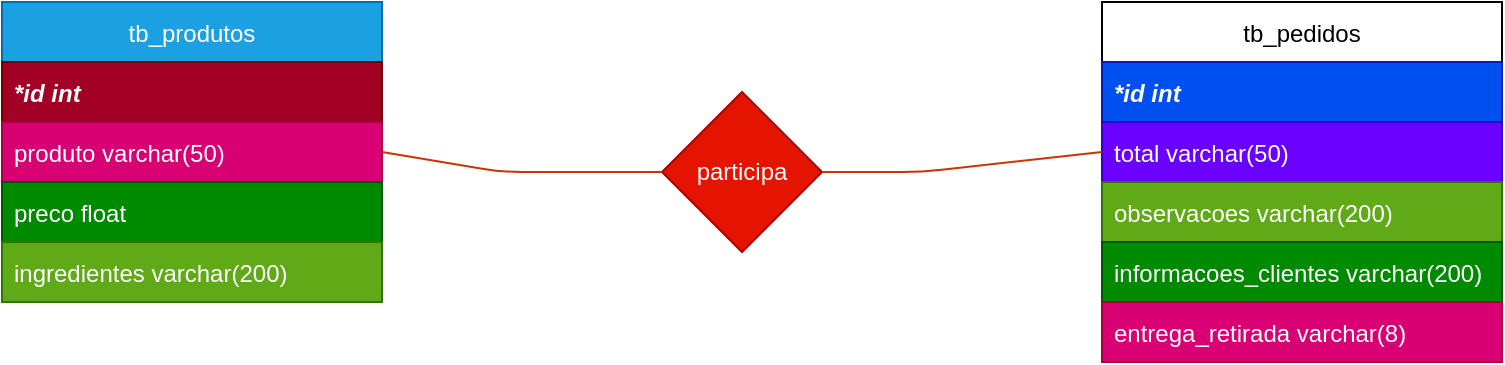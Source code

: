 <mxfile>
    <diagram id="xz9pXUsl3s7KxViHR26C" name="Page-1">
        <mxGraphModel dx="798" dy="610" grid="1" gridSize="10" guides="1" tooltips="1" connect="1" arrows="1" fold="1" page="1" pageScale="1" pageWidth="827" pageHeight="1169" math="0" shadow="0">
            <root>
                <mxCell id="0"/>
                <mxCell id="1" parent="0"/>
                <mxCell id="6" value="tb_produtos" style="swimlane;fontStyle=0;childLayout=stackLayout;horizontal=1;startSize=30;horizontalStack=0;resizeParent=1;resizeParentMax=0;resizeLast=0;collapsible=1;marginBottom=0;fillColor=#1ba1e2;fontColor=#ffffff;strokeColor=#006EAF;" vertex="1" parent="1">
                    <mxGeometry x="30" y="120" width="190" height="150" as="geometry"/>
                </mxCell>
                <mxCell id="7" value="*id int" style="text;strokeColor=#6F0000;fillColor=#a20025;align=left;verticalAlign=middle;spacingLeft=4;spacingRight=4;overflow=hidden;points=[[0,0.5],[1,0.5]];portConstraint=eastwest;rotatable=0;fontColor=#ffffff;fontStyle=3;rounded=0;glass=0;sketch=0;shadow=0;" vertex="1" parent="6">
                    <mxGeometry y="30" width="190" height="30" as="geometry"/>
                </mxCell>
                <mxCell id="8" value="produto varchar(50)" style="text;strokeColor=#A50040;fillColor=#d80073;align=left;verticalAlign=middle;spacingLeft=4;spacingRight=4;overflow=hidden;points=[[0,0.5],[1,0.5]];portConstraint=eastwest;rotatable=0;fontColor=#ffffff;" vertex="1" parent="6">
                    <mxGeometry y="60" width="190" height="30" as="geometry"/>
                </mxCell>
                <mxCell id="9" value="preco float" style="text;strokeColor=#005700;fillColor=#008a00;align=left;verticalAlign=middle;spacingLeft=4;spacingRight=4;overflow=hidden;points=[[0,0.5],[1,0.5]];portConstraint=eastwest;rotatable=0;fontColor=#ffffff;" vertex="1" parent="6">
                    <mxGeometry y="90" width="190" height="30" as="geometry"/>
                </mxCell>
                <mxCell id="10" value="ingredientes varchar(200)" style="text;strokeColor=#2D7600;fillColor=#60a917;align=left;verticalAlign=middle;spacingLeft=4;spacingRight=4;overflow=hidden;points=[[0,0.5],[1,0.5]];portConstraint=eastwest;rotatable=0;fontColor=#ffffff;" vertex="1" parent="6">
                    <mxGeometry y="120" width="190" height="30" as="geometry"/>
                </mxCell>
                <mxCell id="12" value="tb_pedidos" style="swimlane;fontStyle=0;childLayout=stackLayout;horizontal=1;startSize=30;horizontalStack=0;resizeParent=1;resizeParentMax=0;resizeLast=0;collapsible=1;marginBottom=0;" vertex="1" parent="1">
                    <mxGeometry x="580" y="120" width="200" height="180" as="geometry"/>
                </mxCell>
                <mxCell id="13" value="*id int" style="text;strokeColor=#001DBC;fillColor=#0050ef;align=left;verticalAlign=middle;spacingLeft=4;spacingRight=4;overflow=hidden;points=[[0,0.5],[1,0.5]];portConstraint=eastwest;rotatable=0;fontColor=#ffffff;fontStyle=3" vertex="1" parent="12">
                    <mxGeometry y="30" width="200" height="30" as="geometry"/>
                </mxCell>
                <mxCell id="14" value="total varchar(50)" style="text;strokeColor=#3700CC;fillColor=#6a00ff;align=left;verticalAlign=middle;spacingLeft=4;spacingRight=4;overflow=hidden;points=[[0,0.5],[1,0.5]];portConstraint=eastwest;rotatable=0;fontColor=#ffffff;" vertex="1" parent="12">
                    <mxGeometry y="60" width="200" height="30" as="geometry"/>
                </mxCell>
                <mxCell id="15" value="observacoes varchar(200)" style="text;strokeColor=#2D7600;fillColor=#60a917;align=left;verticalAlign=middle;spacingLeft=4;spacingRight=4;overflow=hidden;points=[[0,0.5],[1,0.5]];portConstraint=eastwest;rotatable=0;fontColor=#ffffff;" vertex="1" parent="12">
                    <mxGeometry y="90" width="200" height="30" as="geometry"/>
                </mxCell>
                <mxCell id="16" value="informacoes_clientes varchar(200)" style="text;strokeColor=#005700;fillColor=#008a00;align=left;verticalAlign=middle;spacingLeft=4;spacingRight=4;overflow=hidden;points=[[0,0.5],[1,0.5]];portConstraint=eastwest;rotatable=0;fontColor=#ffffff;" vertex="1" parent="12">
                    <mxGeometry y="120" width="200" height="30" as="geometry"/>
                </mxCell>
                <mxCell id="23" value="entrega_retirada varchar(8)" style="text;strokeColor=#A50040;fillColor=#d80073;align=left;verticalAlign=middle;spacingLeft=4;spacingRight=4;overflow=hidden;points=[[0,0.5],[1,0.5]];portConstraint=eastwest;rotatable=0;fontColor=#ffffff;" vertex="1" parent="12">
                    <mxGeometry y="150" width="200" height="30" as="geometry"/>
                </mxCell>
                <mxCell id="17" value="participa" style="rhombus;whiteSpace=wrap;html=1;fillColor=#e51400;fontColor=#ffffff;strokeColor=#B20000;" vertex="1" parent="1">
                    <mxGeometry x="360" y="165" width="80" height="80" as="geometry"/>
                </mxCell>
                <mxCell id="18" value="" style="endArrow=none;html=1;exitX=1;exitY=0.5;exitDx=0;exitDy=0;entryX=0;entryY=0.5;entryDx=0;entryDy=0;fillColor=#fa6800;strokeColor=#C73500;" edge="1" parent="1" source="8" target="17">
                    <mxGeometry width="50" height="50" relative="1" as="geometry">
                        <mxPoint x="180" y="480" as="sourcePoint"/>
                        <mxPoint x="280" y="480" as="targetPoint"/>
                        <Array as="points">
                            <mxPoint x="280" y="205"/>
                        </Array>
                    </mxGeometry>
                </mxCell>
                <mxCell id="19" value="" style="endArrow=none;html=1;exitX=1;exitY=0.5;exitDx=0;exitDy=0;entryX=0;entryY=0.5;entryDx=0;entryDy=0;fillColor=#fa6800;strokeColor=#C73500;" edge="1" parent="1" source="17" target="14">
                    <mxGeometry width="50" height="50" relative="1" as="geometry">
                        <mxPoint x="470" y="200" as="sourcePoint"/>
                        <mxPoint x="520" y="150" as="targetPoint"/>
                        <Array as="points">
                            <mxPoint x="490" y="205"/>
                        </Array>
                    </mxGeometry>
                </mxCell>
            </root>
        </mxGraphModel>
    </diagram>
</mxfile>